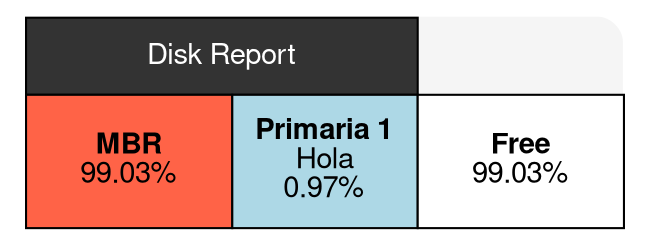 digraph DiskStructure {
  node [shape=none, fontname="Helvetica,Arial,sans-serif"];
  rankdir=TB;

  disk [label=<
    <table border='0' cellborder='1' cellspacing='0' cellpadding='10' style='rounded' bgcolor='#F5F5F5'>
      <tr>
        <td colspan='2' bgcolor='#333333'><font color='white'>Disk Report</font></td>
      </tr>
      <tr>
        <td width='99' bgcolor='#FF6347' align='center'><b>MBR</b><br/>99.03%</td>
        <td width='0' bgcolor='#ADD8E6' align='center'><b>Primaria 1</b><br/>Hola<br/>0.97%</td>
        <td width='99' bgcolor='#FFFFFF' align='center'><b>Free</b><br/>99.03%</td>
      </tr>
    </table>
  >];
}
